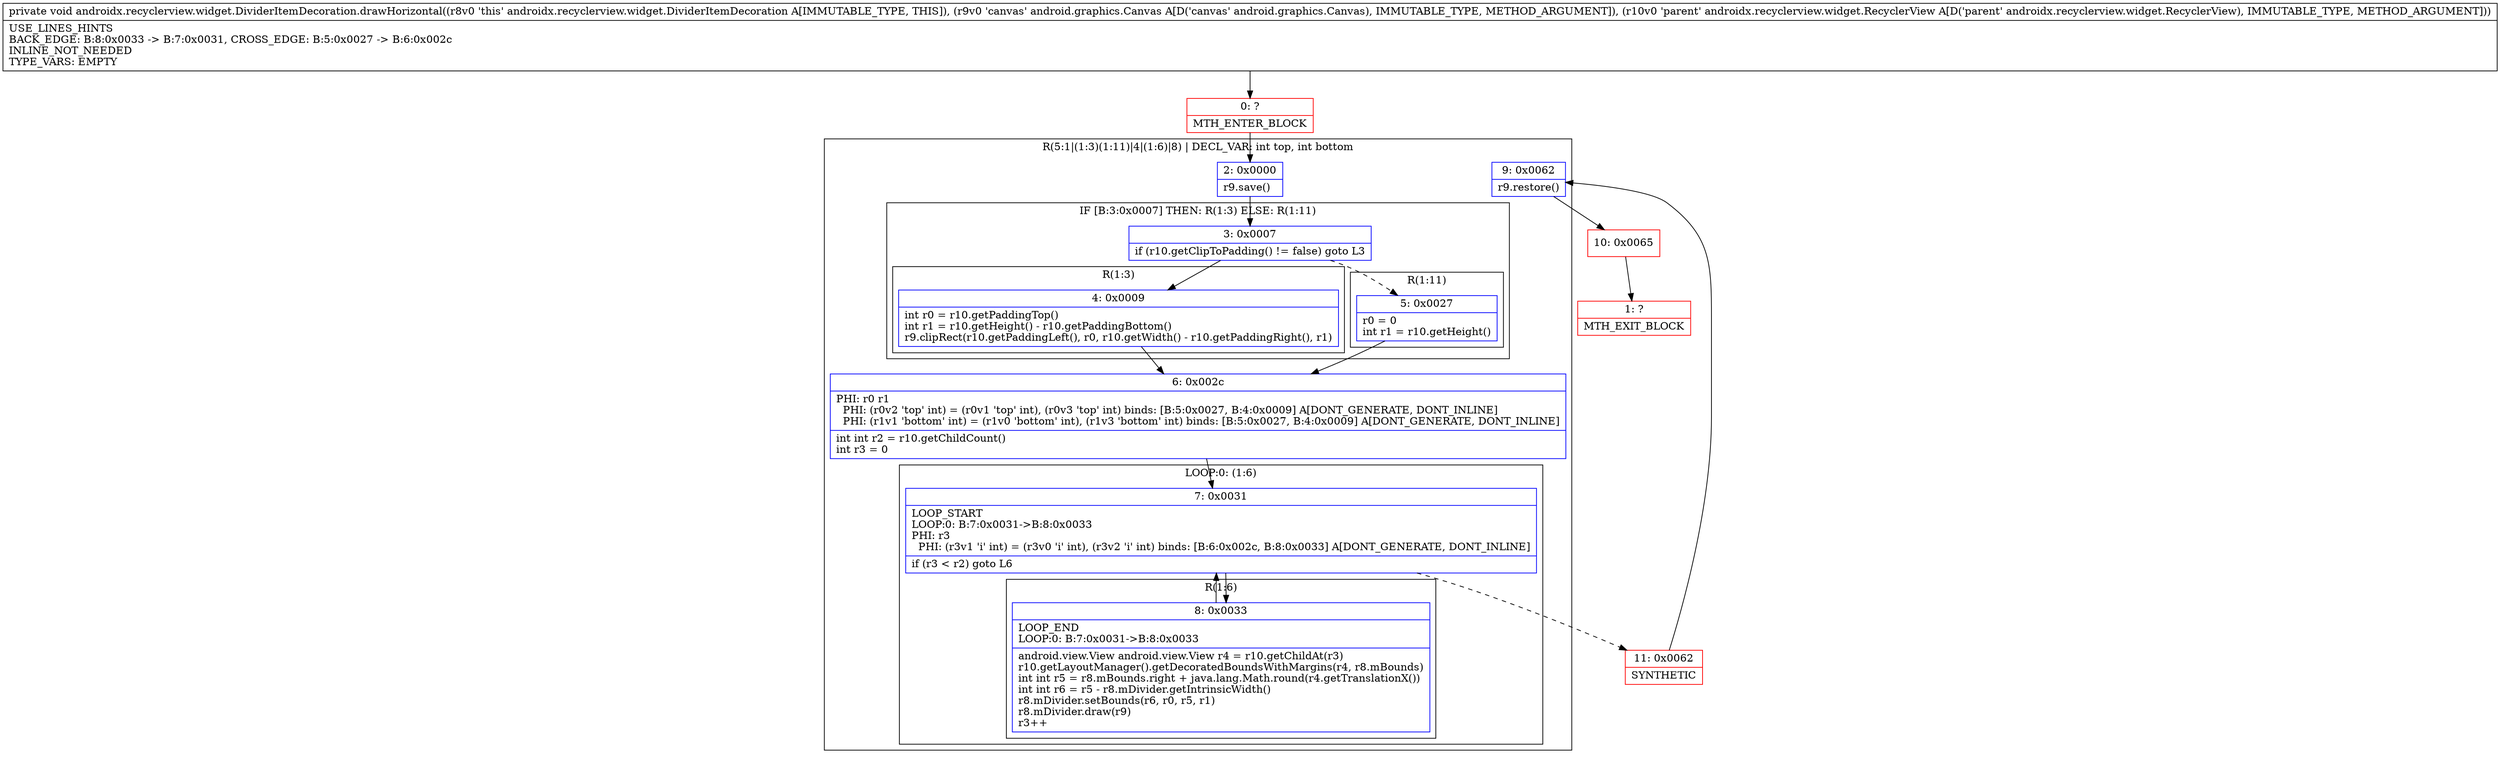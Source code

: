 digraph "CFG forandroidx.recyclerview.widget.DividerItemDecoration.drawHorizontal(Landroid\/graphics\/Canvas;Landroidx\/recyclerview\/widget\/RecyclerView;)V" {
subgraph cluster_Region_1264155000 {
label = "R(5:1|(1:3)(1:11)|4|(1:6)|8) | DECL_VAR: int top, int bottom\l";
node [shape=record,color=blue];
Node_2 [shape=record,label="{2\:\ 0x0000|r9.save()\l}"];
subgraph cluster_IfRegion_1469419350 {
label = "IF [B:3:0x0007] THEN: R(1:3) ELSE: R(1:11)";
node [shape=record,color=blue];
Node_3 [shape=record,label="{3\:\ 0x0007|if (r10.getClipToPadding() != false) goto L3\l}"];
subgraph cluster_Region_764634763 {
label = "R(1:3)";
node [shape=record,color=blue];
Node_4 [shape=record,label="{4\:\ 0x0009|int r0 = r10.getPaddingTop()\lint r1 = r10.getHeight() \- r10.getPaddingBottom()\lr9.clipRect(r10.getPaddingLeft(), r0, r10.getWidth() \- r10.getPaddingRight(), r1)\l}"];
}
subgraph cluster_Region_2079060375 {
label = "R(1:11)";
node [shape=record,color=blue];
Node_5 [shape=record,label="{5\:\ 0x0027|r0 = 0\lint r1 = r10.getHeight()\l}"];
}
}
Node_6 [shape=record,label="{6\:\ 0x002c|PHI: r0 r1 \l  PHI: (r0v2 'top' int) = (r0v1 'top' int), (r0v3 'top' int) binds: [B:5:0x0027, B:4:0x0009] A[DONT_GENERATE, DONT_INLINE]\l  PHI: (r1v1 'bottom' int) = (r1v0 'bottom' int), (r1v3 'bottom' int) binds: [B:5:0x0027, B:4:0x0009] A[DONT_GENERATE, DONT_INLINE]\l|int int r2 = r10.getChildCount()\lint r3 = 0\l}"];
subgraph cluster_LoopRegion_777284986 {
label = "LOOP:0: (1:6)";
node [shape=record,color=blue];
Node_7 [shape=record,label="{7\:\ 0x0031|LOOP_START\lLOOP:0: B:7:0x0031\-\>B:8:0x0033\lPHI: r3 \l  PHI: (r3v1 'i' int) = (r3v0 'i' int), (r3v2 'i' int) binds: [B:6:0x002c, B:8:0x0033] A[DONT_GENERATE, DONT_INLINE]\l|if (r3 \< r2) goto L6\l}"];
subgraph cluster_Region_177690222 {
label = "R(1:6)";
node [shape=record,color=blue];
Node_8 [shape=record,label="{8\:\ 0x0033|LOOP_END\lLOOP:0: B:7:0x0031\-\>B:8:0x0033\l|android.view.View android.view.View r4 = r10.getChildAt(r3)\lr10.getLayoutManager().getDecoratedBoundsWithMargins(r4, r8.mBounds)\lint int r5 = r8.mBounds.right + java.lang.Math.round(r4.getTranslationX())\lint int r6 = r5 \- r8.mDivider.getIntrinsicWidth()\lr8.mDivider.setBounds(r6, r0, r5, r1)\lr8.mDivider.draw(r9)\lr3++\l}"];
}
}
Node_9 [shape=record,label="{9\:\ 0x0062|r9.restore()\l}"];
}
Node_0 [shape=record,color=red,label="{0\:\ ?|MTH_ENTER_BLOCK\l}"];
Node_11 [shape=record,color=red,label="{11\:\ 0x0062|SYNTHETIC\l}"];
Node_10 [shape=record,color=red,label="{10\:\ 0x0065}"];
Node_1 [shape=record,color=red,label="{1\:\ ?|MTH_EXIT_BLOCK\l}"];
MethodNode[shape=record,label="{private void androidx.recyclerview.widget.DividerItemDecoration.drawHorizontal((r8v0 'this' androidx.recyclerview.widget.DividerItemDecoration A[IMMUTABLE_TYPE, THIS]), (r9v0 'canvas' android.graphics.Canvas A[D('canvas' android.graphics.Canvas), IMMUTABLE_TYPE, METHOD_ARGUMENT]), (r10v0 'parent' androidx.recyclerview.widget.RecyclerView A[D('parent' androidx.recyclerview.widget.RecyclerView), IMMUTABLE_TYPE, METHOD_ARGUMENT]))  | USE_LINES_HINTS\lBACK_EDGE: B:8:0x0033 \-\> B:7:0x0031, CROSS_EDGE: B:5:0x0027 \-\> B:6:0x002c\lINLINE_NOT_NEEDED\lTYPE_VARS: EMPTY\l}"];
MethodNode -> Node_0;Node_2 -> Node_3;
Node_3 -> Node_4;
Node_3 -> Node_5[style=dashed];
Node_4 -> Node_6;
Node_5 -> Node_6;
Node_6 -> Node_7;
Node_7 -> Node_8;
Node_7 -> Node_11[style=dashed];
Node_8 -> Node_7;
Node_9 -> Node_10;
Node_0 -> Node_2;
Node_11 -> Node_9;
Node_10 -> Node_1;
}

